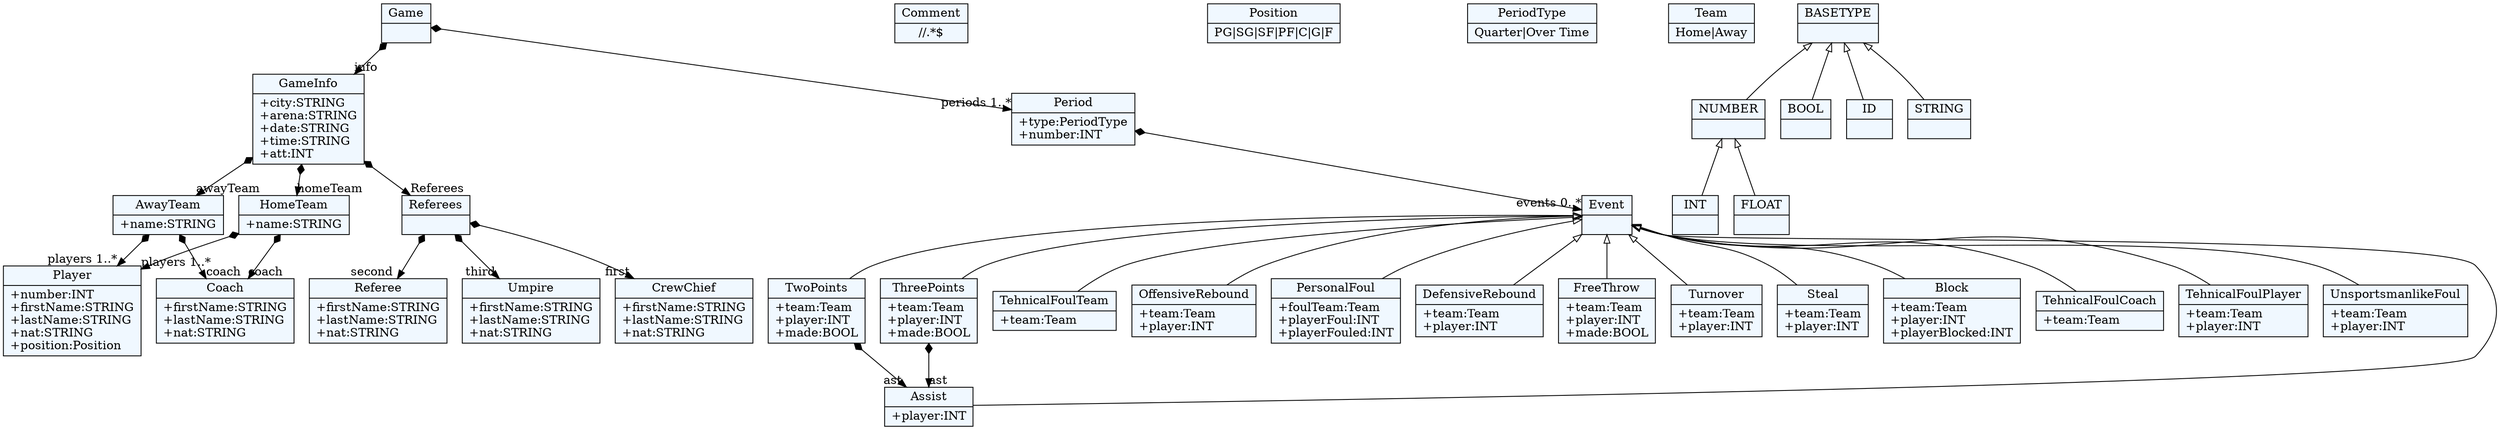 
    digraph xtext {
    fontname = "Bitstream Vera Sans"
    fontsize = 8
    node[
        shape=record,
        style=filled,
        fillcolor=aliceblue
    ]
    edge[dir=black,arrowtail=empty]


56971784[ label="{Player|+number:INT\l+firstName:STRING\l+lastName:STRING\l+nat:STRING\l+position:Position\l}"]

56925464 -> 56971784[arrowtail=diamond, dir=both, headlabel="players 1..*"]
56925464 -> 56972728[arrowtail=diamond, dir=both, headlabel="coach "]
56925464[ label="{HomeTeam|+name:STRING\l}"]

56994624[ label="{Assist|+player:INT\l}"]

57013216[ label="{TehnicalFoulTeam|+team:Team\l}"]

57015104[ label="{Comment|\/\/.*$}"]

56972728[ label="{Coach|+firstName:STRING\l+lastName:STRING\l+nat:STRING\l}"]

56972256[ label="{Position|PG\|SG\|SF\|PF\|C\|G\|F}"]

56924520[ label="{Referee|+firstName:STRING\l+lastName:STRING\l+nat:STRING\l}"]

57012272[ label="{OffensiveRebound|+team:Team\l+player:INT\l}"]

56973672[ label="{PeriodType|Quarter\|Over Time}"]

56993208[ label="{PersonalFoul|+foulTeam:Team\l+playerFoul:INT\l+playerFouled:INT\l}"]

57012744[ label="{DefensiveRebound|+team:Team\l+player:INT\l}"]

56973200 -> 56974144[arrowtail=diamond, dir=both, headlabel="events 0..*"]
56973200[ label="{Period|+type:PeriodType\l+number:INT\l}"]

56974144[ label="{Event|}"]
56974144 -> 56991792 [dir=back]
56974144 -> 56992264 [dir=back]
56974144 -> 56992736 [dir=back]
56974144 -> 56994624 [dir=back]
56974144 -> 56993208 [dir=back]
56974144 -> 56993680 [dir=back]
56974144 -> 56994152 [dir=back]
56974144 -> 56995096 [dir=back]
56974144 -> 57012272 [dir=back]
56974144 -> 57012744 [dir=back]
56974144 -> 57013216 [dir=back]
56974144 -> 57013688 [dir=back]
56974144 -> 57014160 [dir=back]
56974144 -> 57014632 [dir=back]

57014160[ label="{TehnicalFoulPlayer|+team:Team\l+player:INT\l}"]

56924992[ label="{Umpire|+firstName:STRING\l+lastName:STRING\l+nat:STRING\l}"]

56923576 -> 56924048[arrowtail=diamond, dir=both, headlabel="first "]
56923576 -> 56924520[arrowtail=diamond, dir=both, headlabel="second "]
56923576 -> 56924992[arrowtail=diamond, dir=both, headlabel="third "]
56923576[ label="{Referees|}"]

56994152[ label="{Steal|+team:Team\l+player:INT\l}"]

57013688[ label="{TehnicalFoulCoach|+team:Team\l}"]

57014632[ label="{UnsportsmanlikeFoul|+team:Team\l+player:INT\l}"]

56992264 -> 56994624[arrowtail=diamond, dir=both, headlabel="ast "]
56992264[ label="{TwoPoints|+team:Team\l+player:INT\l+made:BOOL\l}"]

56992736 -> 56994624[arrowtail=diamond, dir=both, headlabel="ast "]
56992736[ label="{ThreePoints|+team:Team\l+player:INT\l+made:BOOL\l}"]

56991792[ label="{FreeThrow|+team:Team\l+player:INT\l+made:BOOL\l}"]

56995096[ label="{Block|+team:Team\l+player:INT\l+playerBlocked:INT\l}"]

56924048[ label="{CrewChief|+firstName:STRING\l+lastName:STRING\l+nat:STRING\l}"]

56971312 -> 56971784[arrowtail=diamond, dir=both, headlabel="players 1..*"]
56971312 -> 56972728[arrowtail=diamond, dir=both, headlabel="coach "]
56971312[ label="{AwayTeam|+name:STRING\l}"]

56974616[ label="{Team|Home\|Away}"]

56993680[ label="{Turnover|+team:Team\l+player:INT\l}"]

56923104 -> 56923576[arrowtail=diamond, dir=both, headlabel="Referees "]
56923104 -> 56925464[arrowtail=diamond, dir=both, headlabel="homeTeam "]
56923104 -> 56971312[arrowtail=diamond, dir=both, headlabel="awayTeam "]
56923104[ label="{GameInfo|+city:STRING\l+arena:STRING\l+date:STRING\l+time:STRING\l+att:INT\l}"]

56922632 -> 56923104[arrowtail=diamond, dir=both, headlabel="info "]
56922632 -> 56973200[arrowtail=diamond, dir=both, headlabel="periods 1..*"]
56922632[ label="{Game|}"]

46856552[ label="{BASETYPE|}"]
46856552 -> 46856080 [dir=back]
46856552 -> 46854664 [dir=back]
46856552 -> 46841112 [dir=back]
46856552 -> 46854192 [dir=back]

46854192[ label="{STRING|}"]

46855136[ label="{INT|}"]

46841112[ label="{ID|}"]

46856080[ label="{NUMBER|}"]
46856080 -> 46855608 [dir=back]
46856080 -> 46855136 [dir=back]

46855608[ label="{FLOAT|}"]

46854664[ label="{BOOL|}"]


}
